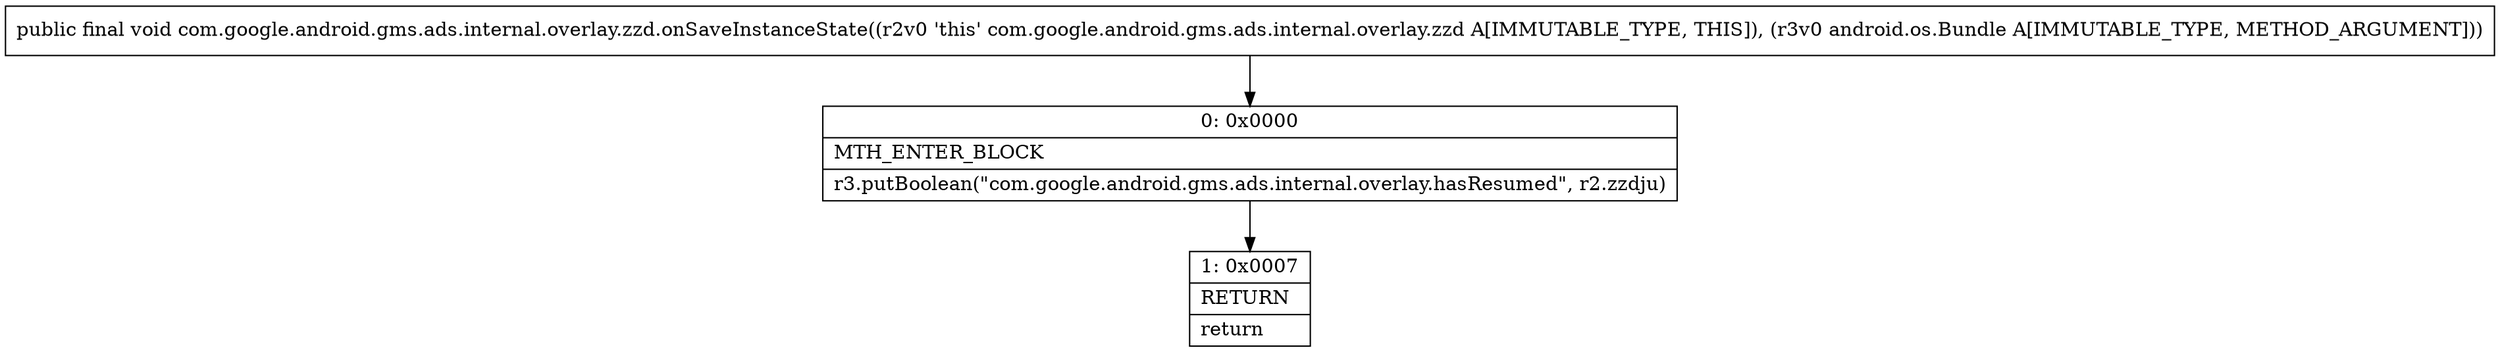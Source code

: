 digraph "CFG forcom.google.android.gms.ads.internal.overlay.zzd.onSaveInstanceState(Landroid\/os\/Bundle;)V" {
Node_0 [shape=record,label="{0\:\ 0x0000|MTH_ENTER_BLOCK\l|r3.putBoolean(\"com.google.android.gms.ads.internal.overlay.hasResumed\", r2.zzdju)\l}"];
Node_1 [shape=record,label="{1\:\ 0x0007|RETURN\l|return\l}"];
MethodNode[shape=record,label="{public final void com.google.android.gms.ads.internal.overlay.zzd.onSaveInstanceState((r2v0 'this' com.google.android.gms.ads.internal.overlay.zzd A[IMMUTABLE_TYPE, THIS]), (r3v0 android.os.Bundle A[IMMUTABLE_TYPE, METHOD_ARGUMENT])) }"];
MethodNode -> Node_0;
Node_0 -> Node_1;
}

